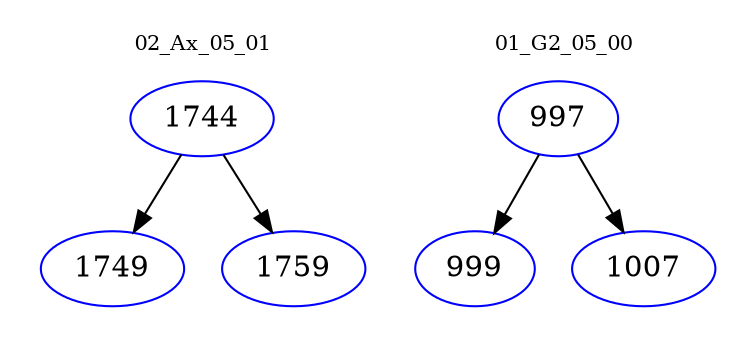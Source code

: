 digraph{
subgraph cluster_0 {
color = white
label = "02_Ax_05_01";
fontsize=10;
T0_1744 [label="1744", color="blue"]
T0_1744 -> T0_1749 [color="black"]
T0_1749 [label="1749", color="blue"]
T0_1744 -> T0_1759 [color="black"]
T0_1759 [label="1759", color="blue"]
}
subgraph cluster_1 {
color = white
label = "01_G2_05_00";
fontsize=10;
T1_997 [label="997", color="blue"]
T1_997 -> T1_999 [color="black"]
T1_999 [label="999", color="blue"]
T1_997 -> T1_1007 [color="black"]
T1_1007 [label="1007", color="blue"]
}
}
